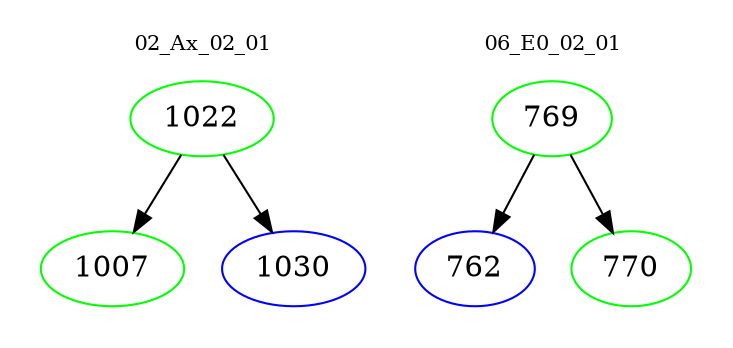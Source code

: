 digraph{
subgraph cluster_0 {
color = white
label = "02_Ax_02_01";
fontsize=10;
T0_1022 [label="1022", color="green"]
T0_1022 -> T0_1007 [color="black"]
T0_1007 [label="1007", color="green"]
T0_1022 -> T0_1030 [color="black"]
T0_1030 [label="1030", color="blue"]
}
subgraph cluster_1 {
color = white
label = "06_E0_02_01";
fontsize=10;
T1_769 [label="769", color="green"]
T1_769 -> T1_762 [color="black"]
T1_762 [label="762", color="blue"]
T1_769 -> T1_770 [color="black"]
T1_770 [label="770", color="green"]
}
}
